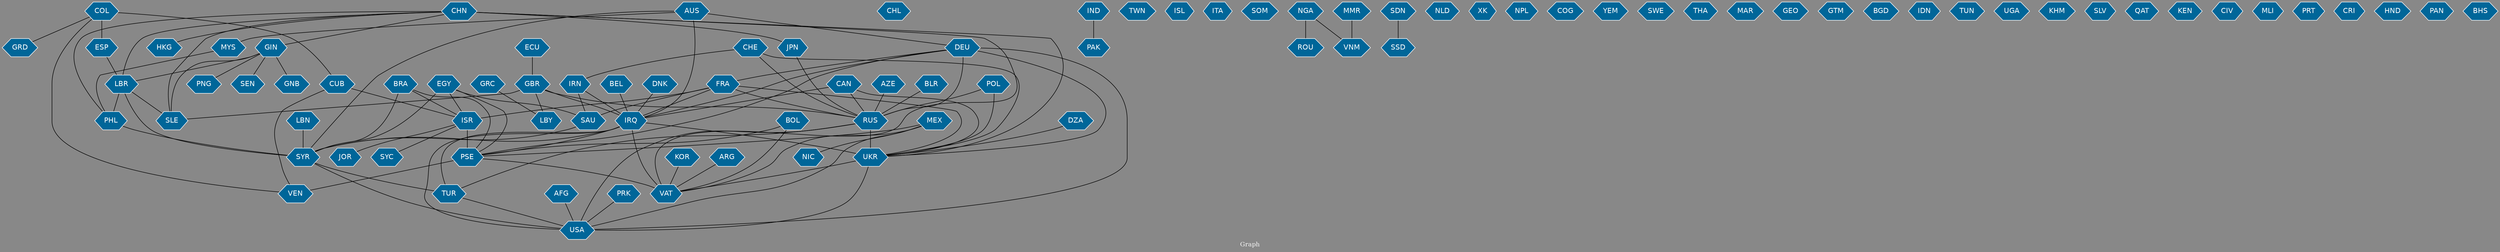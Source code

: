 // Countries together in item graph
graph {
	graph [bgcolor="#888888" fontcolor=white fontsize=12 label="Graph" outputorder=edgesfirst overlap=prism]
	node [color=white fillcolor="#006699" fontcolor=white fontname=Helvetica shape=hexagon style=filled]
	edge [arrowhead=open color=black fontcolor=white fontname=Courier fontsize=12]
		RUS [label=RUS]
		UKR [label=UKR]
		DEU [label=DEU]
		IRQ [label=IRQ]
		USA [label=USA]
		ISR [label=ISR]
		BRA [label=BRA]
		PSE [label=PSE]
		LBR [label=LBR]
		TUR [label=TUR]
		GBR [label=GBR]
		LBN [label=LBN]
		CHL [label=CHL]
		AFG [label=AFG]
		CAN [label=CAN]
		IND [label=IND]
		TWN [label=TWN]
		SYR [label=SYR]
		ESP [label=ESP]
		GIN [label=GIN]
		SEN [label=SEN]
		CHN [label=CHN]
		ISL [label=ISL]
		MYS [label=MYS]
		PHL [label=PHL]
		VAT [label=VAT]
		COL [label=COL]
		DZA [label=DZA]
		ITA [label=ITA]
		SOM [label=SOM]
		NGA [label=NGA]
		LBY [label=LBY]
		EGY [label=EGY]
		KOR [label=KOR]
		AUS [label=AUS]
		SDN [label=SDN]
		VEN [label=VEN]
		IRN [label=IRN]
		FRA [label=FRA]
		PAK [label=PAK]
		GNB [label=GNB]
		MEX [label=MEX]
		SLE [label=SLE]
		NLD [label=NLD]
		ECU [label=ECU]
		XK [label=XK]
		NPL [label=NPL]
		JPN [label=JPN]
		COG [label=COG]
		YEM [label=YEM]
		ARG [label=ARG]
		SWE [label=SWE]
		GRD [label=GRD]
		SAU [label=SAU]
		THA [label=THA]
		MAR [label=MAR]
		GEO [label=GEO]
		BOL [label=BOL]
		GRC [label=GRC]
		GTM [label=GTM]
		BGD [label=BGD]
		PRK [label=PRK]
		POL [label=POL]
		IDN [label=IDN]
		BLR [label=BLR]
		ROU [label=ROU]
		BEL [label=BEL]
		CHE [label=CHE]
		TUN [label=TUN]
		UGA [label=UGA]
		KHM [label=KHM]
		VNM [label=VNM]
		MMR [label=MMR]
		SSD [label=SSD]
		NIC [label=NIC]
		SLV [label=SLV]
		QAT [label=QAT]
		KEN [label=KEN]
		CIV [label=CIV]
		MLI [label=MLI]
		HKG [label=HKG]
		DNK [label=DNK]
		AZE [label=AZE]
		CUB [label=CUB]
		PNG [label=PNG]
		PRT [label=PRT]
		CRI [label=CRI]
		HND [label=HND]
		SYC [label=SYC]
		PAN [label=PAN]
		BHS [label=BHS]
		JOR [label=JOR]
			ISR -- SYC [weight=2]
			COL -- ESP [weight=2]
			SYR -- TUR [weight=2]
			GRC -- LBY [weight=1]
			CHE -- RUS [weight=1]
			DEU -- FRA [weight=1]
			LBR -- SYR [weight=1]
			RUS -- TUR [weight=1]
			DEU -- PSE [weight=1]
			BRA -- SYR [weight=1]
			IND -- PAK [weight=2]
			AFG -- USA [weight=2]
			CAN -- RUS [weight=1]
			ARG -- VAT [weight=1]
			KOR -- VAT [weight=8]
			MEX -- NIC [weight=1]
			PSE -- VAT [weight=2]
			CUB -- ISR [weight=1]
			SDN -- SSD [weight=2]
			MYS -- PHL [weight=1]
			CHN -- GIN [weight=1]
			TUR -- USA [weight=1]
			GIN -- SEN [weight=1]
			PRK -- USA [weight=1]
			SAU -- SYR [weight=1]
			AUS -- DEU [weight=1]
			PSE -- VEN [weight=2]
			DEU -- RUS [weight=7]
			COL -- CUB [weight=1]
			EGY -- PSE [weight=12]
			GBR -- SLE [weight=1]
			EGY -- ISR [weight=7]
			BLR -- RUS [weight=1]
			AUS -- IRQ [weight=4]
			GBR -- LBY [weight=1]
			NGA -- VNM [weight=1]
			ESP -- LBR [weight=4]
			FRA -- SAU [weight=1]
			CHN -- JPN [weight=1]
			GIN -- SLE [weight=2]
			MMR -- VNM [weight=1]
			COL -- VEN [weight=1]
			UKR -- USA [weight=3]
			IRQ -- SYR [weight=1]
			LBN -- SYR [weight=1]
			ECU -- GBR [weight=1]
			DEU -- USA [weight=1]
			GBR -- RUS [weight=1]
			BOL -- VAT [weight=2]
			GBR -- IRQ [weight=4]
			CUB -- VEN [weight=1]
			GIN -- PNG [weight=1]
			ISR -- PSE [weight=72]
			BRA -- ISR [weight=1]
			IRN -- IRQ [weight=1]
			DNK -- IRQ [weight=1]
			MEX -- PSE [weight=1]
			IRQ -- UKR [weight=1]
			PHL -- SYR [weight=3]
			CHE -- IRN [weight=1]
			DEU -- IRQ [weight=5]
			MEX -- USA [weight=4]
			GIN -- GNB [weight=1]
			IRQ -- PSE [weight=1]
			CHN -- PHL [weight=1]
			CHN -- UKR [weight=1]
			RUS -- UKR [weight=55]
			FRA -- RUS [weight=2]
			IRN -- SAU [weight=1]
			POL -- RUS [weight=2]
			MEX -- VAT [weight=1]
			DZA -- UKR [weight=1]
			GIN -- LBR [weight=2]
			EGY -- SYR [weight=1]
			SYR -- USA [weight=2]
			DEU -- UKR [weight=9]
			ISR -- JOR [weight=1]
			AZE -- RUS [weight=1]
			EGY -- SAU [weight=1]
			CHN -- LBR [weight=1]
			LBR -- PHL [weight=1]
			IRQ -- USA [weight=9]
			CAN -- UKR [weight=1]
			BRA -- PSE [weight=1]
			FRA -- IRQ [weight=5]
			AUS -- SYR [weight=2]
			NGA -- ROU [weight=1]
			BEL -- IRQ [weight=1]
			RUS -- USA [weight=5]
			CHE -- UKR [weight=1]
			JPN -- RUS [weight=1]
			CHN -- VAT [weight=3]
			UKR -- VAT [weight=1]
			BOL -- PSE [weight=1]
			POL -- UKR [weight=2]
			LBR -- SLE [weight=3]
			COL -- GRD [weight=1]
			FRA -- ISR [weight=1]
			CAN -- IRQ [weight=1]
			CHN -- SLE [weight=1]
			IRQ -- TUR [weight=1]
			FRA -- UKR [weight=1]
			IRQ -- VAT [weight=9]
			CHN -- HKG [weight=1]
			AUS -- MYS [weight=1]
}